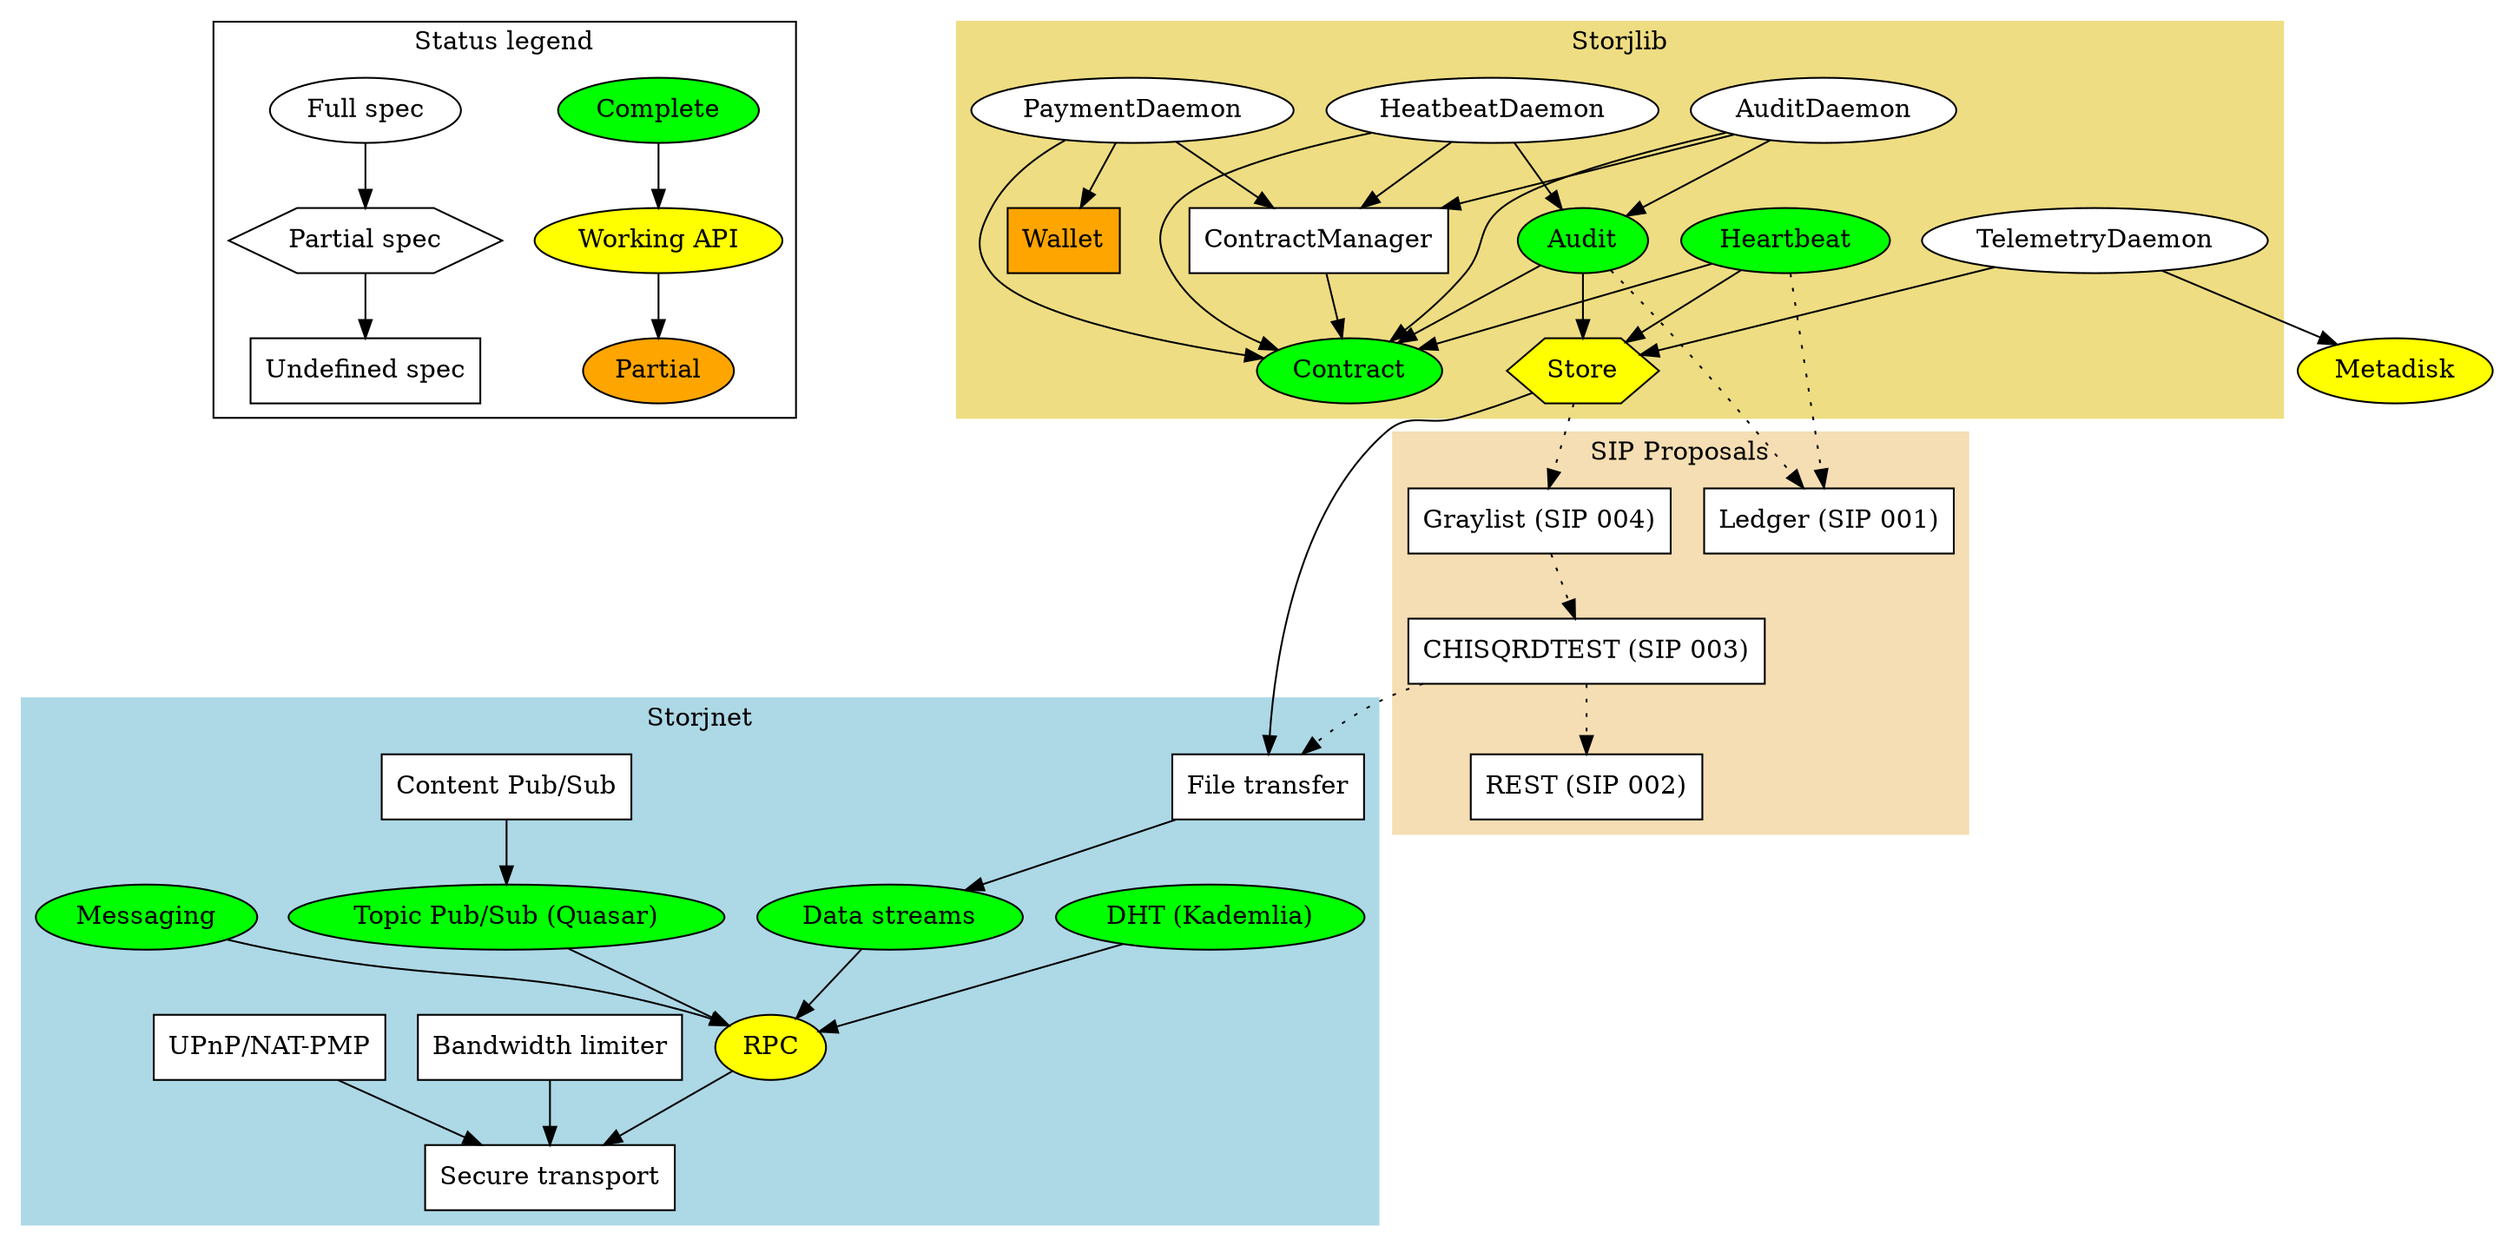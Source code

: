 // syntax guide: http://www.graphviz.org/pdf/dotguide.pdf
// compile png: `dot -Tpng status.dot -o status.png`
// compile pdf: `dot -Tpdf status.dot -o status.pdf`


digraph G {
    node [shape="box", style="filled", color="black", fillcolor="white"];

    // LEGEND
    subgraph cluster_0 {
        label = "Status legend";

        "Complete" [fillcolor=green, shape=ellipse];
        "Working API" [fillcolor=yellow, shape=ellipse];
        "Partial" [fillcolor=orange, shape=ellipse];

        "Full spec" [shape=ellipse];
        "Partial spec" [shape=hexagon];
        "Undefined spec" [shape=box];
    };
    "Complete" -> "Working API" -> "Partial";
    "Full spec" -> "Partial spec" -> "Undefined spec";


    // STORJNET
    subgraph cluster_1 {
        label = "Storjnet";
        style=filled;
        color=lightblue;

        "DHT (Kademlia)" [fillcolor=green, shape=ellipse];
        "Topic Pub/Sub (Quasar)" [fillcolor=green, shape=ellipse]; // enable publishing and subscribing to events
        "Data streams" [fillcolor=green, shape=ellipse]; // full duplex data transfer
        "File transfer";
        "Content Pub/Sub" [shape=box]; // enable publishing and subscribing to events
        "Messaging" [fillcolor=green, shape=ellipse]; // to shortcut the pubsub after peer found
        "RPC" [fillcolor=yellow, shape=ellipse]; // rpc calls and data transfer between clients
        "Secure transport";
        "Bandwidth limiter";
        "UPnP/NAT-PMP";
    };
    "UPnP/NAT-PMP" -> "Secure transport";
    "File transfer" -> "Data streams";
    "DHT (Kademlia)" -> "RPC";
    "Topic Pub/Sub (Quasar)" -> "RPC";
    "Messaging" -> "RPC";
    "Data streams" -> "RPC";
    "RPC" -> "Secure transport";
    "Bandwidth limiter" -> "Secure transport";

    // STORJLIB
    subgraph cluster_2 {
        label = "Storjlib";
        style=filled;
        color=lightgoldenrod;

        "Contract" [fillcolor=green, shape=ellipse];
        "AuditDaemon" [shape=ellipse];
        "HeatbeatDaemon" [shape=ellipse];
        "PaymentDaemon" [shape=ellipse];
        "TelemetryDaemon" [shape=ellipse];
        "ContractManager";
        "Audit" [fillcolor=green, shape=ellipse];
        "Store" [fillcolor=yellow, shape=hexagon];
        "Heartbeat" [fillcolor=green, shape=ellipse];
        "Wallet" [fillcolor=orange, shape=box];
    };
    "PaymentDaemon" -> "ContractManager";
    "PaymentDaemon" -> "Contract";
    "PaymentDaemon" -> "Wallet";
    "AuditDaemon" -> "ContractManager";
    "AuditDaemon" -> "Contract";
    "AuditDaemon" -> "Audit";
    "HeatbeatDaemon" -> "ContractManager";
    "HeatbeatDaemon" -> "Contract";
    "HeatbeatDaemon" -> "Audit";
    "ContractManager" -> "Contract";
    "Content Pub/Sub" -> "Topic Pub/Sub (Quasar)";
    "Audit" -> "Contract"; // when/how to perform the audit
    "Audit" -> "Store"; // perform audit challange
    "Audit" -> "Ledger (SIP 001)" [style=dotted]; // save result in ledger
    "Heartbeat" -> "Contract";
    "Heartbeat" -> "Store"; // perform heartbeat challange
    "Heartbeat" -> "Ledger (SIP 001)" [style=dotted]; // save result in ledger
    "Store" -> "File transfer";
    "Store" -> "Graylist (SIP 004)" [style=dotted];
    "Graylist (SIP 004)" -> "CHISQRDTEST (SIP 003)" [style=dotted];
    "CHISQRDTEST (SIP 003)" -> "File transfer" [style=dotted];
    "CHISQRDTEST (SIP 003)" -> "REST (SIP 002)" [style=dotted];
    "TelemetryDaemon" -> "Metadisk";
    "TelemetryDaemon" -> "Store";

    // SIP
    subgraph cluster_3 {
        label = "SIP Proposals";
        style=filled;
        color=wheat;

        "REST (SIP 002)"; // put/get shards
        "Ledger (SIP 001)";
        "Graylist (SIP 004)";
        "CHISQRDTEST (SIP 003)";
    };

    // EXTERNAL
    "Metadisk" [fillcolor=yellow, shape=ellipse];
}
